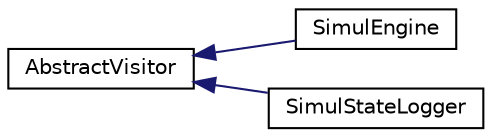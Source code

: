 digraph "Graphical Class Hierarchy"
{
 // LATEX_PDF_SIZE
  edge [fontname="Helvetica",fontsize="10",labelfontname="Helvetica",labelfontsize="10"];
  node [fontname="Helvetica",fontsize="10",shape=record];
  rankdir="LR";
  Node0 [label="AbstractVisitor",height=0.2,width=0.4,color="black", fillcolor="white", style="filled",URL="$class_abstract_visitor.html",tooltip=" "];
  Node0 -> Node1 [dir="back",color="midnightblue",fontsize="10",style="solid",fontname="Helvetica"];
  Node1 [label="SimulEngine",height=0.2,width=0.4,color="black", fillcolor="white", style="filled",URL="$class_simul_engine.html",tooltip=" "];
  Node0 -> Node2 [dir="back",color="midnightblue",fontsize="10",style="solid",fontname="Helvetica"];
  Node2 [label="SimulStateLogger",height=0.2,width=0.4,color="black", fillcolor="white", style="filled",URL="$class_simul_state_logger.html",tooltip=" "];
}

